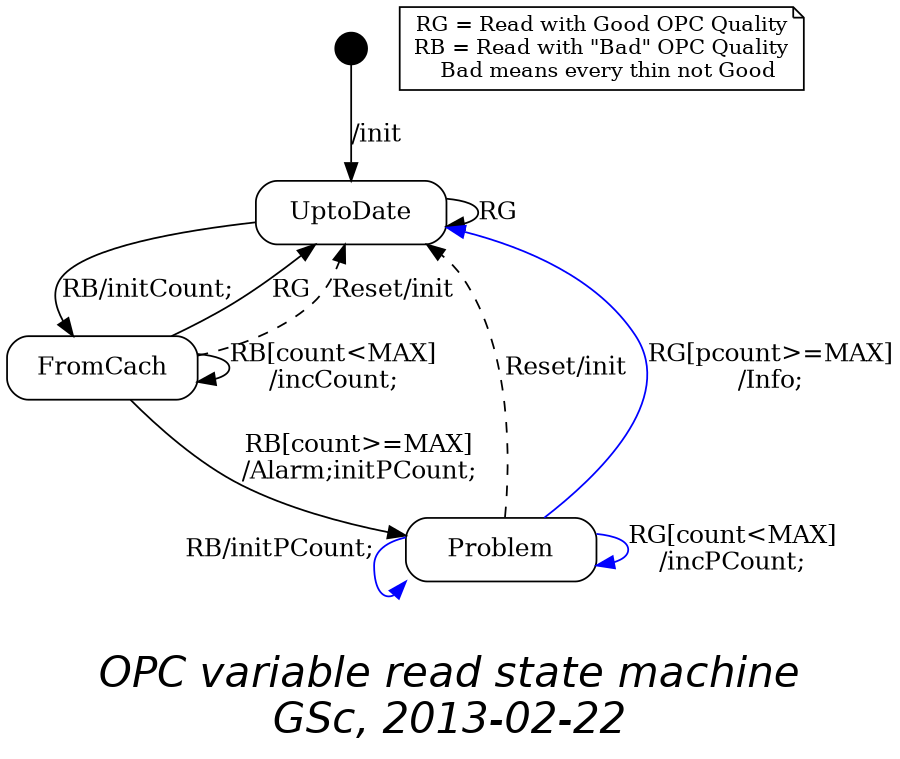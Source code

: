 digraph OPCVarFSM {
    graph [ fontname = "Helvetica-Oblique",
            fontsize = 24,
            label = "\nOPC variable read state machine\nGSc, 2013-02-22",
            size = "6,6" ];
    node [shape=Mrecord width=1.5]; UptoDate FromCach Problem;
    "%start" [label="", shape=circle, style=filled, fillcolor=black, width=0.25];
    "Legend" [label = "RG = Read with Good OPC Quality\nRB = Read with \"Bad\" OPC Quality\n  Bad means every thin not Good",
              shape = note, fontsize = 12];

    UptoDate -> UptoDate [ label = "RG"];
    UptoDate -> FromCach [ label = "RB/initCount;" ];
    FromCach -> FromCach [ label = "RB[count<MAX]\n/incCount;" ];
    FromCach -> UptoDate [ label = "RG" ];
    FromCach -> UptoDate [ label = "Reset/init",style = "dashed" ];
    FromCach -> Problem [ label = "RB[count>=MAX]\n/Alarm;initPCount;" ];
    Problem -> UptoDate [ label = "Reset/init",style = "dashed" ];
    Problem -> Problem [ label = "RG[count<MAX]\n/incPCount;", color="blue" ];
    Problem:c -> Problem:sw [ label = "RB/initPCount;", color="blue"];
    Problem -> UptoDate [ label = "RG[pcount>=MAX]\n/Info;", color="blue" ];
    "%start" -> UptoDate [label = "/init"];
}
